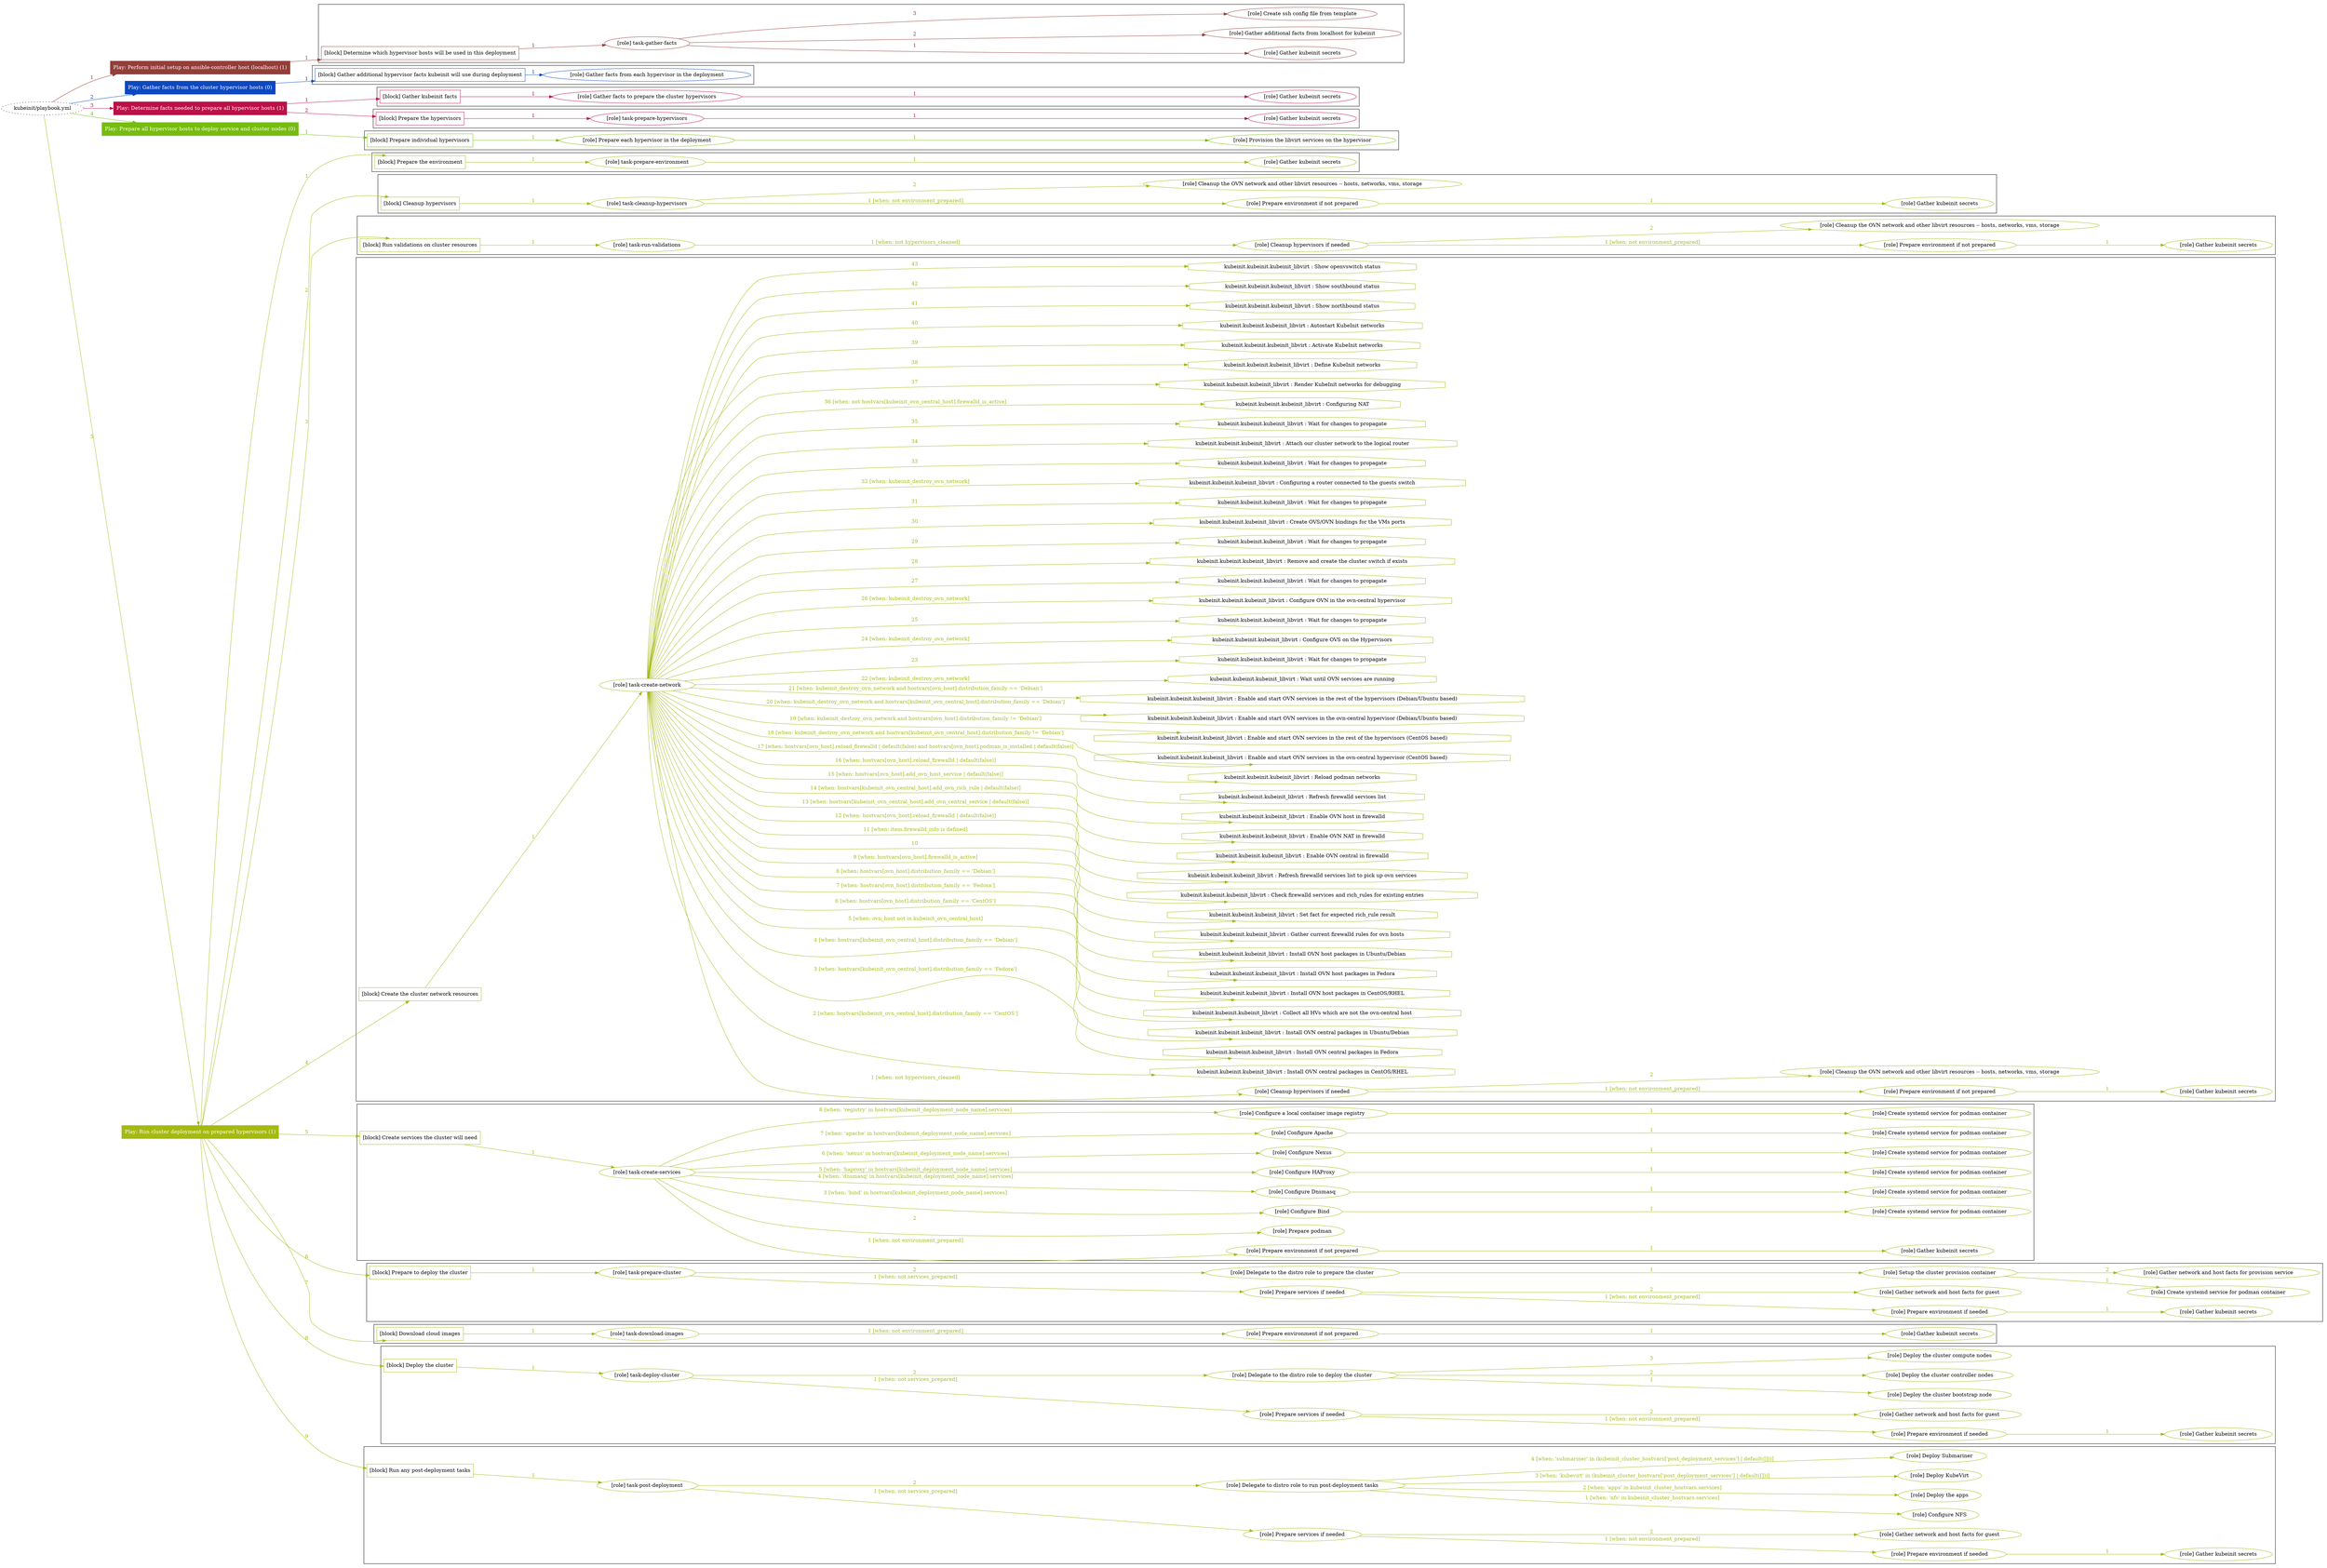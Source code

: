 digraph {
	graph [concentrate=true ordering=in rankdir=LR ratio=fill]
	edge [esep=5 sep=10]
	"kubeinit/playbook.yml" [URL="/home/runner/work/kubeinit/kubeinit/kubeinit/playbook.yml" id=playbook_a955d56c style=dotted]
	"kubeinit/playbook.yml" -> play_99514313 [label="1 " color="#933e39" fontcolor="#933e39" id=edge_9c261941 labeltooltip="1 " tooltip="1 "]
	subgraph "Play: Perform initial setup on ansible-controller host (localhost) (1)" {
		play_99514313 [label="Play: Perform initial setup on ansible-controller host (localhost) (1)" URL="/home/runner/work/kubeinit/kubeinit/kubeinit/playbook.yml" color="#933e39" fontcolor="#ffffff" id=play_99514313 shape=box style=filled tooltip=localhost]
		play_99514313 -> block_1474331f [label=1 color="#933e39" fontcolor="#933e39" id=edge_f13ab845 labeltooltip=1 tooltip=1]
		subgraph cluster_block_1474331f {
			block_1474331f [label="[block] Determine which hypervisor hosts will be used in this deployment" URL="/home/runner/work/kubeinit/kubeinit/kubeinit/playbook.yml" color="#933e39" id=block_1474331f labeltooltip="Determine which hypervisor hosts will be used in this deployment" shape=box tooltip="Determine which hypervisor hosts will be used in this deployment"]
			block_1474331f -> role_e2bd8b43 [label="1 " color="#933e39" fontcolor="#933e39" id=edge_5c69d594 labeltooltip="1 " tooltip="1 "]
			subgraph "task-gather-facts" {
				role_e2bd8b43 [label="[role] task-gather-facts" URL="/home/runner/work/kubeinit/kubeinit/kubeinit/playbook.yml" color="#933e39" id=role_e2bd8b43 tooltip="task-gather-facts"]
				role_e2bd8b43 -> role_27b8d524 [label="1 " color="#933e39" fontcolor="#933e39" id=edge_51abdc33 labeltooltip="1 " tooltip="1 "]
				subgraph "Gather kubeinit secrets" {
					role_27b8d524 [label="[role] Gather kubeinit secrets" URL="/home/runner/.ansible/collections/ansible_collections/kubeinit/kubeinit/roles/kubeinit_prepare/tasks/build_hypervisors_group.yml" color="#933e39" id=role_27b8d524 tooltip="Gather kubeinit secrets"]
				}
				role_e2bd8b43 -> role_3123e5d8 [label="2 " color="#933e39" fontcolor="#933e39" id=edge_d965f584 labeltooltip="2 " tooltip="2 "]
				subgraph "Gather additional facts from localhost for kubeinit" {
					role_3123e5d8 [label="[role] Gather additional facts from localhost for kubeinit" URL="/home/runner/.ansible/collections/ansible_collections/kubeinit/kubeinit/roles/kubeinit_prepare/tasks/build_hypervisors_group.yml" color="#933e39" id=role_3123e5d8 tooltip="Gather additional facts from localhost for kubeinit"]
				}
				role_e2bd8b43 -> role_bf068da4 [label="3 " color="#933e39" fontcolor="#933e39" id=edge_1c649a55 labeltooltip="3 " tooltip="3 "]
				subgraph "Create ssh config file from template" {
					role_bf068da4 [label="[role] Create ssh config file from template" URL="/home/runner/.ansible/collections/ansible_collections/kubeinit/kubeinit/roles/kubeinit_prepare/tasks/build_hypervisors_group.yml" color="#933e39" id=role_bf068da4 tooltip="Create ssh config file from template"]
				}
			}
		}
	}
	"kubeinit/playbook.yml" -> play_51d86b8a [label="2 " color="#0d48bf" fontcolor="#0d48bf" id=edge_abe0ea7e labeltooltip="2 " tooltip="2 "]
	subgraph "Play: Gather facts from the cluster hypervisor hosts (0)" {
		play_51d86b8a [label="Play: Gather facts from the cluster hypervisor hosts (0)" URL="/home/runner/work/kubeinit/kubeinit/kubeinit/playbook.yml" color="#0d48bf" fontcolor="#ffffff" id=play_51d86b8a shape=box style=filled tooltip="Play: Gather facts from the cluster hypervisor hosts (0)"]
		play_51d86b8a -> block_d5e106cd [label=1 color="#0d48bf" fontcolor="#0d48bf" id=edge_bf8a2f75 labeltooltip=1 tooltip=1]
		subgraph cluster_block_d5e106cd {
			block_d5e106cd [label="[block] Gather additional hypervisor facts kubeinit will use during deployment" URL="/home/runner/work/kubeinit/kubeinit/kubeinit/playbook.yml" color="#0d48bf" id=block_d5e106cd labeltooltip="Gather additional hypervisor facts kubeinit will use during deployment" shape=box tooltip="Gather additional hypervisor facts kubeinit will use during deployment"]
			block_d5e106cd -> role_d7c5875c [label="1 " color="#0d48bf" fontcolor="#0d48bf" id=edge_e9a66c8c labeltooltip="1 " tooltip="1 "]
			subgraph "Gather facts from each hypervisor in the deployment" {
				role_d7c5875c [label="[role] Gather facts from each hypervisor in the deployment" URL="/home/runner/work/kubeinit/kubeinit/kubeinit/playbook.yml" color="#0d48bf" id=role_d7c5875c tooltip="Gather facts from each hypervisor in the deployment"]
			}
		}
	}
	"kubeinit/playbook.yml" -> play_8b98a19f [label="3 " color="#bb1148" fontcolor="#bb1148" id=edge_6fc76f7b labeltooltip="3 " tooltip="3 "]
	subgraph "Play: Determine facts needed to prepare all hypervisor hosts (1)" {
		play_8b98a19f [label="Play: Determine facts needed to prepare all hypervisor hosts (1)" URL="/home/runner/work/kubeinit/kubeinit/kubeinit/playbook.yml" color="#bb1148" fontcolor="#ffffff" id=play_8b98a19f shape=box style=filled tooltip=localhost]
		play_8b98a19f -> block_50a282b2 [label=1 color="#bb1148" fontcolor="#bb1148" id=edge_1eec90af labeltooltip=1 tooltip=1]
		subgraph cluster_block_50a282b2 {
			block_50a282b2 [label="[block] Gather kubeinit facts" URL="/home/runner/work/kubeinit/kubeinit/kubeinit/playbook.yml" color="#bb1148" id=block_50a282b2 labeltooltip="Gather kubeinit facts" shape=box tooltip="Gather kubeinit facts"]
			block_50a282b2 -> role_cc4d9ff5 [label="1 " color="#bb1148" fontcolor="#bb1148" id=edge_e5025267 labeltooltip="1 " tooltip="1 "]
			subgraph "Gather facts to prepare the cluster hypervisors" {
				role_cc4d9ff5 [label="[role] Gather facts to prepare the cluster hypervisors" URL="/home/runner/work/kubeinit/kubeinit/kubeinit/playbook.yml" color="#bb1148" id=role_cc4d9ff5 tooltip="Gather facts to prepare the cluster hypervisors"]
				role_cc4d9ff5 -> role_cdfcd917 [label="1 " color="#bb1148" fontcolor="#bb1148" id=edge_d4f0ec68 labeltooltip="1 " tooltip="1 "]
				subgraph "Gather kubeinit secrets" {
					role_cdfcd917 [label="[role] Gather kubeinit secrets" URL="/home/runner/.ansible/collections/ansible_collections/kubeinit/kubeinit/roles/kubeinit_prepare/tasks/gather_kubeinit_facts.yml" color="#bb1148" id=role_cdfcd917 tooltip="Gather kubeinit secrets"]
				}
			}
		}
		play_8b98a19f -> block_4eec81f6 [label=2 color="#bb1148" fontcolor="#bb1148" id=edge_88a2f5c9 labeltooltip=2 tooltip=2]
		subgraph cluster_block_4eec81f6 {
			block_4eec81f6 [label="[block] Prepare the hypervisors" URL="/home/runner/work/kubeinit/kubeinit/kubeinit/playbook.yml" color="#bb1148" id=block_4eec81f6 labeltooltip="Prepare the hypervisors" shape=box tooltip="Prepare the hypervisors"]
			block_4eec81f6 -> role_bbcaa769 [label="1 " color="#bb1148" fontcolor="#bb1148" id=edge_8c8118e7 labeltooltip="1 " tooltip="1 "]
			subgraph "task-prepare-hypervisors" {
				role_bbcaa769 [label="[role] task-prepare-hypervisors" URL="/home/runner/work/kubeinit/kubeinit/kubeinit/playbook.yml" color="#bb1148" id=role_bbcaa769 tooltip="task-prepare-hypervisors"]
				role_bbcaa769 -> role_81f32bd4 [label="1 " color="#bb1148" fontcolor="#bb1148" id=edge_3047295d labeltooltip="1 " tooltip="1 "]
				subgraph "Gather kubeinit secrets" {
					role_81f32bd4 [label="[role] Gather kubeinit secrets" URL="/home/runner/.ansible/collections/ansible_collections/kubeinit/kubeinit/roles/kubeinit_prepare/tasks/gather_kubeinit_facts.yml" color="#bb1148" id=role_81f32bd4 tooltip="Gather kubeinit secrets"]
				}
			}
		}
	}
	"kubeinit/playbook.yml" -> play_fd0bfa49 [label="4 " color="#76bc10" fontcolor="#76bc10" id=edge_1a3649b5 labeltooltip="4 " tooltip="4 "]
	subgraph "Play: Prepare all hypervisor hosts to deploy service and cluster nodes (0)" {
		play_fd0bfa49 [label="Play: Prepare all hypervisor hosts to deploy service and cluster nodes (0)" URL="/home/runner/work/kubeinit/kubeinit/kubeinit/playbook.yml" color="#76bc10" fontcolor="#ffffff" id=play_fd0bfa49 shape=box style=filled tooltip="Play: Prepare all hypervisor hosts to deploy service and cluster nodes (0)"]
		play_fd0bfa49 -> block_300b6781 [label=1 color="#76bc10" fontcolor="#76bc10" id=edge_56fd9c18 labeltooltip=1 tooltip=1]
		subgraph cluster_block_300b6781 {
			block_300b6781 [label="[block] Prepare individual hypervisors" URL="/home/runner/work/kubeinit/kubeinit/kubeinit/playbook.yml" color="#76bc10" id=block_300b6781 labeltooltip="Prepare individual hypervisors" shape=box tooltip="Prepare individual hypervisors"]
			block_300b6781 -> role_a1a90a12 [label="1 " color="#76bc10" fontcolor="#76bc10" id=edge_cae2b0bd labeltooltip="1 " tooltip="1 "]
			subgraph "Prepare each hypervisor in the deployment" {
				role_a1a90a12 [label="[role] Prepare each hypervisor in the deployment" URL="/home/runner/work/kubeinit/kubeinit/kubeinit/playbook.yml" color="#76bc10" id=role_a1a90a12 tooltip="Prepare each hypervisor in the deployment"]
				role_a1a90a12 -> role_ebff0811 [label="1 " color="#76bc10" fontcolor="#76bc10" id=edge_68994d47 labeltooltip="1 " tooltip="1 "]
				subgraph "Provision the libvirt services on the hypervisor" {
					role_ebff0811 [label="[role] Provision the libvirt services on the hypervisor" URL="/home/runner/.ansible/collections/ansible_collections/kubeinit/kubeinit/roles/kubeinit_prepare/tasks/prepare_hypervisor.yml" color="#76bc10" id=role_ebff0811 tooltip="Provision the libvirt services on the hypervisor"]
				}
			}
		}
	}
	"kubeinit/playbook.yml" -> play_ca72da3c [label="5 " color="#a5b913" fontcolor="#a5b913" id=edge_d54ac65d labeltooltip="5 " tooltip="5 "]
	subgraph "Play: Run cluster deployment on prepared hypervisors (1)" {
		play_ca72da3c [label="Play: Run cluster deployment on prepared hypervisors (1)" URL="/home/runner/work/kubeinit/kubeinit/kubeinit/playbook.yml" color="#a5b913" fontcolor="#ffffff" id=play_ca72da3c shape=box style=filled tooltip=localhost]
		play_ca72da3c -> block_75cbb517 [label=1 color="#a5b913" fontcolor="#a5b913" id=edge_dffbdb5b labeltooltip=1 tooltip=1]
		subgraph cluster_block_75cbb517 {
			block_75cbb517 [label="[block] Prepare the environment" URL="/home/runner/work/kubeinit/kubeinit/kubeinit/playbook.yml" color="#a5b913" id=block_75cbb517 labeltooltip="Prepare the environment" shape=box tooltip="Prepare the environment"]
			block_75cbb517 -> role_5d4a2817 [label="1 " color="#a5b913" fontcolor="#a5b913" id=edge_ea1811d9 labeltooltip="1 " tooltip="1 "]
			subgraph "task-prepare-environment" {
				role_5d4a2817 [label="[role] task-prepare-environment" URL="/home/runner/work/kubeinit/kubeinit/kubeinit/playbook.yml" color="#a5b913" id=role_5d4a2817 tooltip="task-prepare-environment"]
				role_5d4a2817 -> role_f965d8fb [label="1 " color="#a5b913" fontcolor="#a5b913" id=edge_2442cd88 labeltooltip="1 " tooltip="1 "]
				subgraph "Gather kubeinit secrets" {
					role_f965d8fb [label="[role] Gather kubeinit secrets" URL="/home/runner/.ansible/collections/ansible_collections/kubeinit/kubeinit/roles/kubeinit_prepare/tasks/gather_kubeinit_facts.yml" color="#a5b913" id=role_f965d8fb tooltip="Gather kubeinit secrets"]
				}
			}
		}
		play_ca72da3c -> block_d5ea08f9 [label=2 color="#a5b913" fontcolor="#a5b913" id=edge_e3db7aac labeltooltip=2 tooltip=2]
		subgraph cluster_block_d5ea08f9 {
			block_d5ea08f9 [label="[block] Cleanup hypervisors" URL="/home/runner/work/kubeinit/kubeinit/kubeinit/playbook.yml" color="#a5b913" id=block_d5ea08f9 labeltooltip="Cleanup hypervisors" shape=box tooltip="Cleanup hypervisors"]
			block_d5ea08f9 -> role_44e04e2d [label="1 " color="#a5b913" fontcolor="#a5b913" id=edge_9d3849f6 labeltooltip="1 " tooltip="1 "]
			subgraph "task-cleanup-hypervisors" {
				role_44e04e2d [label="[role] task-cleanup-hypervisors" URL="/home/runner/work/kubeinit/kubeinit/kubeinit/playbook.yml" color="#a5b913" id=role_44e04e2d tooltip="task-cleanup-hypervisors"]
				role_44e04e2d -> role_2aaef9f4 [label="1 [when: not environment_prepared]" color="#a5b913" fontcolor="#a5b913" id=edge_82c51518 labeltooltip="1 [when: not environment_prepared]" tooltip="1 [when: not environment_prepared]"]
				subgraph "Prepare environment if not prepared" {
					role_2aaef9f4 [label="[role] Prepare environment if not prepared" URL="/home/runner/.ansible/collections/ansible_collections/kubeinit/kubeinit/roles/kubeinit_prepare/tasks/cleanup_hypervisors.yml" color="#a5b913" id=role_2aaef9f4 tooltip="Prepare environment if not prepared"]
					role_2aaef9f4 -> role_1a4efea2 [label="1 " color="#a5b913" fontcolor="#a5b913" id=edge_bdf179fc labeltooltip="1 " tooltip="1 "]
					subgraph "Gather kubeinit secrets" {
						role_1a4efea2 [label="[role] Gather kubeinit secrets" URL="/home/runner/.ansible/collections/ansible_collections/kubeinit/kubeinit/roles/kubeinit_prepare/tasks/gather_kubeinit_facts.yml" color="#a5b913" id=role_1a4efea2 tooltip="Gather kubeinit secrets"]
					}
				}
				role_44e04e2d -> role_642006e3 [label="2 " color="#a5b913" fontcolor="#a5b913" id=edge_e67b0bba labeltooltip="2 " tooltip="2 "]
				subgraph "Cleanup the OVN network and other libvirt resources -- hosts, networks, vms, storage" {
					role_642006e3 [label="[role] Cleanup the OVN network and other libvirt resources -- hosts, networks, vms, storage" URL="/home/runner/.ansible/collections/ansible_collections/kubeinit/kubeinit/roles/kubeinit_prepare/tasks/cleanup_hypervisors.yml" color="#a5b913" id=role_642006e3 tooltip="Cleanup the OVN network and other libvirt resources -- hosts, networks, vms, storage"]
				}
			}
		}
		play_ca72da3c -> block_1f24acc1 [label=3 color="#a5b913" fontcolor="#a5b913" id=edge_0bb834d4 labeltooltip=3 tooltip=3]
		subgraph cluster_block_1f24acc1 {
			block_1f24acc1 [label="[block] Run validations on cluster resources" URL="/home/runner/work/kubeinit/kubeinit/kubeinit/playbook.yml" color="#a5b913" id=block_1f24acc1 labeltooltip="Run validations on cluster resources" shape=box tooltip="Run validations on cluster resources"]
			block_1f24acc1 -> role_5981906b [label="1 " color="#a5b913" fontcolor="#a5b913" id=edge_16247ce5 labeltooltip="1 " tooltip="1 "]
			subgraph "task-run-validations" {
				role_5981906b [label="[role] task-run-validations" URL="/home/runner/work/kubeinit/kubeinit/kubeinit/playbook.yml" color="#a5b913" id=role_5981906b tooltip="task-run-validations"]
				role_5981906b -> role_5cf1b61a [label="1 [when: not hypervisors_cleaned]" color="#a5b913" fontcolor="#a5b913" id=edge_aeed1ea1 labeltooltip="1 [when: not hypervisors_cleaned]" tooltip="1 [when: not hypervisors_cleaned]"]
				subgraph "Cleanup hypervisors if needed" {
					role_5cf1b61a [label="[role] Cleanup hypervisors if needed" URL="/home/runner/.ansible/collections/ansible_collections/kubeinit/kubeinit/roles/kubeinit_validations/tasks/main.yml" color="#a5b913" id=role_5cf1b61a tooltip="Cleanup hypervisors if needed"]
					role_5cf1b61a -> role_162bbe8b [label="1 [when: not environment_prepared]" color="#a5b913" fontcolor="#a5b913" id=edge_e26a89b5 labeltooltip="1 [when: not environment_prepared]" tooltip="1 [when: not environment_prepared]"]
					subgraph "Prepare environment if not prepared" {
						role_162bbe8b [label="[role] Prepare environment if not prepared" URL="/home/runner/.ansible/collections/ansible_collections/kubeinit/kubeinit/roles/kubeinit_prepare/tasks/cleanup_hypervisors.yml" color="#a5b913" id=role_162bbe8b tooltip="Prepare environment if not prepared"]
						role_162bbe8b -> role_aaeb3605 [label="1 " color="#a5b913" fontcolor="#a5b913" id=edge_75a1fce6 labeltooltip="1 " tooltip="1 "]
						subgraph "Gather kubeinit secrets" {
							role_aaeb3605 [label="[role] Gather kubeinit secrets" URL="/home/runner/.ansible/collections/ansible_collections/kubeinit/kubeinit/roles/kubeinit_prepare/tasks/gather_kubeinit_facts.yml" color="#a5b913" id=role_aaeb3605 tooltip="Gather kubeinit secrets"]
						}
					}
					role_5cf1b61a -> role_f9925ada [label="2 " color="#a5b913" fontcolor="#a5b913" id=edge_c53c8e63 labeltooltip="2 " tooltip="2 "]
					subgraph "Cleanup the OVN network and other libvirt resources -- hosts, networks, vms, storage" {
						role_f9925ada [label="[role] Cleanup the OVN network and other libvirt resources -- hosts, networks, vms, storage" URL="/home/runner/.ansible/collections/ansible_collections/kubeinit/kubeinit/roles/kubeinit_prepare/tasks/cleanup_hypervisors.yml" color="#a5b913" id=role_f9925ada tooltip="Cleanup the OVN network and other libvirt resources -- hosts, networks, vms, storage"]
					}
				}
			}
		}
		play_ca72da3c -> block_ee2eab6a [label=4 color="#a5b913" fontcolor="#a5b913" id=edge_c2f3b0d7 labeltooltip=4 tooltip=4]
		subgraph cluster_block_ee2eab6a {
			block_ee2eab6a [label="[block] Create the cluster network resources" URL="/home/runner/work/kubeinit/kubeinit/kubeinit/playbook.yml" color="#a5b913" id=block_ee2eab6a labeltooltip="Create the cluster network resources" shape=box tooltip="Create the cluster network resources"]
			block_ee2eab6a -> role_6666f443 [label="1 " color="#a5b913" fontcolor="#a5b913" id=edge_3f4ca1dc labeltooltip="1 " tooltip="1 "]
			subgraph "task-create-network" {
				role_6666f443 [label="[role] task-create-network" URL="/home/runner/work/kubeinit/kubeinit/kubeinit/playbook.yml" color="#a5b913" id=role_6666f443 tooltip="task-create-network"]
				role_6666f443 -> role_86b8cdf1 [label="1 [when: not hypervisors_cleaned]" color="#a5b913" fontcolor="#a5b913" id=edge_de57ce31 labeltooltip="1 [when: not hypervisors_cleaned]" tooltip="1 [when: not hypervisors_cleaned]"]
				subgraph "Cleanup hypervisors if needed" {
					role_86b8cdf1 [label="[role] Cleanup hypervisors if needed" URL="/home/runner/.ansible/collections/ansible_collections/kubeinit/kubeinit/roles/kubeinit_libvirt/tasks/create_network.yml" color="#a5b913" id=role_86b8cdf1 tooltip="Cleanup hypervisors if needed"]
					role_86b8cdf1 -> role_06b3f6ab [label="1 [when: not environment_prepared]" color="#a5b913" fontcolor="#a5b913" id=edge_38d4c163 labeltooltip="1 [when: not environment_prepared]" tooltip="1 [when: not environment_prepared]"]
					subgraph "Prepare environment if not prepared" {
						role_06b3f6ab [label="[role] Prepare environment if not prepared" URL="/home/runner/.ansible/collections/ansible_collections/kubeinit/kubeinit/roles/kubeinit_prepare/tasks/cleanup_hypervisors.yml" color="#a5b913" id=role_06b3f6ab tooltip="Prepare environment if not prepared"]
						role_06b3f6ab -> role_0010e82c [label="1 " color="#a5b913" fontcolor="#a5b913" id=edge_e6e9892d labeltooltip="1 " tooltip="1 "]
						subgraph "Gather kubeinit secrets" {
							role_0010e82c [label="[role] Gather kubeinit secrets" URL="/home/runner/.ansible/collections/ansible_collections/kubeinit/kubeinit/roles/kubeinit_prepare/tasks/gather_kubeinit_facts.yml" color="#a5b913" id=role_0010e82c tooltip="Gather kubeinit secrets"]
						}
					}
					role_86b8cdf1 -> role_1dfb2693 [label="2 " color="#a5b913" fontcolor="#a5b913" id=edge_605d1b51 labeltooltip="2 " tooltip="2 "]
					subgraph "Cleanup the OVN network and other libvirt resources -- hosts, networks, vms, storage" {
						role_1dfb2693 [label="[role] Cleanup the OVN network and other libvirt resources -- hosts, networks, vms, storage" URL="/home/runner/.ansible/collections/ansible_collections/kubeinit/kubeinit/roles/kubeinit_prepare/tasks/cleanup_hypervisors.yml" color="#a5b913" id=role_1dfb2693 tooltip="Cleanup the OVN network and other libvirt resources -- hosts, networks, vms, storage"]
					}
				}
				task_2b5854cd [label="kubeinit.kubeinit.kubeinit_libvirt : Install OVN central packages in CentOS/RHEL" URL="/home/runner/.ansible/collections/ansible_collections/kubeinit/kubeinit/roles/kubeinit_libvirt/tasks/create_network.yml" color="#a5b913" id=task_2b5854cd shape=octagon tooltip="kubeinit.kubeinit.kubeinit_libvirt : Install OVN central packages in CentOS/RHEL"]
				role_6666f443 -> task_2b5854cd [label="2 [when: hostvars[kubeinit_ovn_central_host].distribution_family == 'CentOS']" color="#a5b913" fontcolor="#a5b913" id=edge_b77558f1 labeltooltip="2 [when: hostvars[kubeinit_ovn_central_host].distribution_family == 'CentOS']" tooltip="2 [when: hostvars[kubeinit_ovn_central_host].distribution_family == 'CentOS']"]
				task_73a2f3c9 [label="kubeinit.kubeinit.kubeinit_libvirt : Install OVN central packages in Fedora" URL="/home/runner/.ansible/collections/ansible_collections/kubeinit/kubeinit/roles/kubeinit_libvirt/tasks/create_network.yml" color="#a5b913" id=task_73a2f3c9 shape=octagon tooltip="kubeinit.kubeinit.kubeinit_libvirt : Install OVN central packages in Fedora"]
				role_6666f443 -> task_73a2f3c9 [label="3 [when: hostvars[kubeinit_ovn_central_host].distribution_family == 'Fedora']" color="#a5b913" fontcolor="#a5b913" id=edge_073394e3 labeltooltip="3 [when: hostvars[kubeinit_ovn_central_host].distribution_family == 'Fedora']" tooltip="3 [when: hostvars[kubeinit_ovn_central_host].distribution_family == 'Fedora']"]
				task_71f78492 [label="kubeinit.kubeinit.kubeinit_libvirt : Install OVN central packages in Ubuntu/Debian" URL="/home/runner/.ansible/collections/ansible_collections/kubeinit/kubeinit/roles/kubeinit_libvirt/tasks/create_network.yml" color="#a5b913" id=task_71f78492 shape=octagon tooltip="kubeinit.kubeinit.kubeinit_libvirt : Install OVN central packages in Ubuntu/Debian"]
				role_6666f443 -> task_71f78492 [label="4 [when: hostvars[kubeinit_ovn_central_host].distribution_family == 'Debian']" color="#a5b913" fontcolor="#a5b913" id=edge_da49a8d6 labeltooltip="4 [when: hostvars[kubeinit_ovn_central_host].distribution_family == 'Debian']" tooltip="4 [when: hostvars[kubeinit_ovn_central_host].distribution_family == 'Debian']"]
				task_b94f8ca4 [label="kubeinit.kubeinit.kubeinit_libvirt : Collect all HVs which are not the ovn-central host" URL="/home/runner/.ansible/collections/ansible_collections/kubeinit/kubeinit/roles/kubeinit_libvirt/tasks/create_network.yml" color="#a5b913" id=task_b94f8ca4 shape=octagon tooltip="kubeinit.kubeinit.kubeinit_libvirt : Collect all HVs which are not the ovn-central host"]
				role_6666f443 -> task_b94f8ca4 [label="5 [when: ovn_host not in kubeinit_ovn_central_host]" color="#a5b913" fontcolor="#a5b913" id=edge_3695a4f0 labeltooltip="5 [when: ovn_host not in kubeinit_ovn_central_host]" tooltip="5 [when: ovn_host not in kubeinit_ovn_central_host]"]
				task_7f35eec7 [label="kubeinit.kubeinit.kubeinit_libvirt : Install OVN host packages in CentOS/RHEL" URL="/home/runner/.ansible/collections/ansible_collections/kubeinit/kubeinit/roles/kubeinit_libvirt/tasks/create_network.yml" color="#a5b913" id=task_7f35eec7 shape=octagon tooltip="kubeinit.kubeinit.kubeinit_libvirt : Install OVN host packages in CentOS/RHEL"]
				role_6666f443 -> task_7f35eec7 [label="6 [when: hostvars[ovn_host].distribution_family == 'CentOS']" color="#a5b913" fontcolor="#a5b913" id=edge_07a2d981 labeltooltip="6 [when: hostvars[ovn_host].distribution_family == 'CentOS']" tooltip="6 [when: hostvars[ovn_host].distribution_family == 'CentOS']"]
				task_67416593 [label="kubeinit.kubeinit.kubeinit_libvirt : Install OVN host packages in Fedora" URL="/home/runner/.ansible/collections/ansible_collections/kubeinit/kubeinit/roles/kubeinit_libvirt/tasks/create_network.yml" color="#a5b913" id=task_67416593 shape=octagon tooltip="kubeinit.kubeinit.kubeinit_libvirt : Install OVN host packages in Fedora"]
				role_6666f443 -> task_67416593 [label="7 [when: hostvars[ovn_host].distribution_family == 'Fedora']" color="#a5b913" fontcolor="#a5b913" id=edge_d0754920 labeltooltip="7 [when: hostvars[ovn_host].distribution_family == 'Fedora']" tooltip="7 [when: hostvars[ovn_host].distribution_family == 'Fedora']"]
				task_794837c3 [label="kubeinit.kubeinit.kubeinit_libvirt : Install OVN host packages in Ubuntu/Debian" URL="/home/runner/.ansible/collections/ansible_collections/kubeinit/kubeinit/roles/kubeinit_libvirt/tasks/create_network.yml" color="#a5b913" id=task_794837c3 shape=octagon tooltip="kubeinit.kubeinit.kubeinit_libvirt : Install OVN host packages in Ubuntu/Debian"]
				role_6666f443 -> task_794837c3 [label="8 [when: hostvars[ovn_host].distribution_family == 'Debian']" color="#a5b913" fontcolor="#a5b913" id=edge_0e0a86b5 labeltooltip="8 [when: hostvars[ovn_host].distribution_family == 'Debian']" tooltip="8 [when: hostvars[ovn_host].distribution_family == 'Debian']"]
				task_ceb39c7f [label="kubeinit.kubeinit.kubeinit_libvirt : Gather current firewalld rules for ovn hosts" URL="/home/runner/.ansible/collections/ansible_collections/kubeinit/kubeinit/roles/kubeinit_libvirt/tasks/create_network.yml" color="#a5b913" id=task_ceb39c7f shape=octagon tooltip="kubeinit.kubeinit.kubeinit_libvirt : Gather current firewalld rules for ovn hosts"]
				role_6666f443 -> task_ceb39c7f [label="9 [when: hostvars[ovn_host].firewalld_is_active]" color="#a5b913" fontcolor="#a5b913" id=edge_9cc993bc labeltooltip="9 [when: hostvars[ovn_host].firewalld_is_active]" tooltip="9 [when: hostvars[ovn_host].firewalld_is_active]"]
				task_af72f7cc [label="kubeinit.kubeinit.kubeinit_libvirt : Set fact for expected rich_rule result" URL="/home/runner/.ansible/collections/ansible_collections/kubeinit/kubeinit/roles/kubeinit_libvirt/tasks/create_network.yml" color="#a5b913" id=task_af72f7cc shape=octagon tooltip="kubeinit.kubeinit.kubeinit_libvirt : Set fact for expected rich_rule result"]
				role_6666f443 -> task_af72f7cc [label="10 " color="#a5b913" fontcolor="#a5b913" id=edge_a9b35967 labeltooltip="10 " tooltip="10 "]
				task_3f412ff1 [label="kubeinit.kubeinit.kubeinit_libvirt : Check firewalld services and rich_rules for existing entries" URL="/home/runner/.ansible/collections/ansible_collections/kubeinit/kubeinit/roles/kubeinit_libvirt/tasks/create_network.yml" color="#a5b913" id=task_3f412ff1 shape=octagon tooltip="kubeinit.kubeinit.kubeinit_libvirt : Check firewalld services and rich_rules for existing entries"]
				role_6666f443 -> task_3f412ff1 [label="11 [when: item.firewalld_info is defined]" color="#a5b913" fontcolor="#a5b913" id=edge_7a82af8f labeltooltip="11 [when: item.firewalld_info is defined]" tooltip="11 [when: item.firewalld_info is defined]"]
				task_39eb3695 [label="kubeinit.kubeinit.kubeinit_libvirt : Refresh firewalld services list to pick up ovn services" URL="/home/runner/.ansible/collections/ansible_collections/kubeinit/kubeinit/roles/kubeinit_libvirt/tasks/create_network.yml" color="#a5b913" id=task_39eb3695 shape=octagon tooltip="kubeinit.kubeinit.kubeinit_libvirt : Refresh firewalld services list to pick up ovn services"]
				role_6666f443 -> task_39eb3695 [label="12 [when: hostvars[ovn_host].reload_firewalld | default(false)]" color="#a5b913" fontcolor="#a5b913" id=edge_1903146a labeltooltip="12 [when: hostvars[ovn_host].reload_firewalld | default(false)]" tooltip="12 [when: hostvars[ovn_host].reload_firewalld | default(false)]"]
				task_3754af4d [label="kubeinit.kubeinit.kubeinit_libvirt : Enable OVN central in firewalld" URL="/home/runner/.ansible/collections/ansible_collections/kubeinit/kubeinit/roles/kubeinit_libvirt/tasks/create_network.yml" color="#a5b913" id=task_3754af4d shape=octagon tooltip="kubeinit.kubeinit.kubeinit_libvirt : Enable OVN central in firewalld"]
				role_6666f443 -> task_3754af4d [label="13 [when: hostvars[kubeinit_ovn_central_host].add_ovn_central_service | default(false)]" color="#a5b913" fontcolor="#a5b913" id=edge_32b41d1a labeltooltip="13 [when: hostvars[kubeinit_ovn_central_host].add_ovn_central_service | default(false)]" tooltip="13 [when: hostvars[kubeinit_ovn_central_host].add_ovn_central_service | default(false)]"]
				task_d4b3260b [label="kubeinit.kubeinit.kubeinit_libvirt : Enable OVN NAT in firewalld" URL="/home/runner/.ansible/collections/ansible_collections/kubeinit/kubeinit/roles/kubeinit_libvirt/tasks/create_network.yml" color="#a5b913" id=task_d4b3260b shape=octagon tooltip="kubeinit.kubeinit.kubeinit_libvirt : Enable OVN NAT in firewalld"]
				role_6666f443 -> task_d4b3260b [label="14 [when: hostvars[kubeinit_ovn_central_host].add_ovn_rich_rule | default(false)]" color="#a5b913" fontcolor="#a5b913" id=edge_e101b54f labeltooltip="14 [when: hostvars[kubeinit_ovn_central_host].add_ovn_rich_rule | default(false)]" tooltip="14 [when: hostvars[kubeinit_ovn_central_host].add_ovn_rich_rule | default(false)]"]
				task_e49d4edb [label="kubeinit.kubeinit.kubeinit_libvirt : Enable OVN host in firewalld" URL="/home/runner/.ansible/collections/ansible_collections/kubeinit/kubeinit/roles/kubeinit_libvirt/tasks/create_network.yml" color="#a5b913" id=task_e49d4edb shape=octagon tooltip="kubeinit.kubeinit.kubeinit_libvirt : Enable OVN host in firewalld"]
				role_6666f443 -> task_e49d4edb [label="15 [when: hostvars[ovn_host].add_ovn_host_service | default(false)]" color="#a5b913" fontcolor="#a5b913" id=edge_2507290b labeltooltip="15 [when: hostvars[ovn_host].add_ovn_host_service | default(false)]" tooltip="15 [when: hostvars[ovn_host].add_ovn_host_service | default(false)]"]
				task_fdb9d217 [label="kubeinit.kubeinit.kubeinit_libvirt : Refresh firewalld services list" URL="/home/runner/.ansible/collections/ansible_collections/kubeinit/kubeinit/roles/kubeinit_libvirt/tasks/create_network.yml" color="#a5b913" id=task_fdb9d217 shape=octagon tooltip="kubeinit.kubeinit.kubeinit_libvirt : Refresh firewalld services list"]
				role_6666f443 -> task_fdb9d217 [label="16 [when: hostvars[ovn_host].reload_firewalld | default(false)]" color="#a5b913" fontcolor="#a5b913" id=edge_43c32e87 labeltooltip="16 [when: hostvars[ovn_host].reload_firewalld | default(false)]" tooltip="16 [when: hostvars[ovn_host].reload_firewalld | default(false)]"]
				task_869918a6 [label="kubeinit.kubeinit.kubeinit_libvirt : Reload podman networks" URL="/home/runner/.ansible/collections/ansible_collections/kubeinit/kubeinit/roles/kubeinit_libvirt/tasks/create_network.yml" color="#a5b913" id=task_869918a6 shape=octagon tooltip="kubeinit.kubeinit.kubeinit_libvirt : Reload podman networks"]
				role_6666f443 -> task_869918a6 [label="17 [when: hostvars[ovn_host].reload_firewalld | default(false) and hostvars[ovn_host].podman_is_installed | default(false)]" color="#a5b913" fontcolor="#a5b913" id=edge_a68304e2 labeltooltip="17 [when: hostvars[ovn_host].reload_firewalld | default(false) and hostvars[ovn_host].podman_is_installed | default(false)]" tooltip="17 [when: hostvars[ovn_host].reload_firewalld | default(false) and hostvars[ovn_host].podman_is_installed | default(false)]"]
				task_d5598680 [label="kubeinit.kubeinit.kubeinit_libvirt : Enable and start OVN services in the ovn-central hypervisor (CentOS based)" URL="/home/runner/.ansible/collections/ansible_collections/kubeinit/kubeinit/roles/kubeinit_libvirt/tasks/create_network.yml" color="#a5b913" id=task_d5598680 shape=octagon tooltip="kubeinit.kubeinit.kubeinit_libvirt : Enable and start OVN services in the ovn-central hypervisor (CentOS based)"]
				role_6666f443 -> task_d5598680 [label="18 [when: kubeinit_destroy_ovn_network and hostvars[kubeinit_ovn_central_host].distribution_family != 'Debian']" color="#a5b913" fontcolor="#a5b913" id=edge_995b38bc labeltooltip="18 [when: kubeinit_destroy_ovn_network and hostvars[kubeinit_ovn_central_host].distribution_family != 'Debian']" tooltip="18 [when: kubeinit_destroy_ovn_network and hostvars[kubeinit_ovn_central_host].distribution_family != 'Debian']"]
				task_4f311c35 [label="kubeinit.kubeinit.kubeinit_libvirt : Enable and start OVN services in the rest of the hypervisors (CentOS based)" URL="/home/runner/.ansible/collections/ansible_collections/kubeinit/kubeinit/roles/kubeinit_libvirt/tasks/create_network.yml" color="#a5b913" id=task_4f311c35 shape=octagon tooltip="kubeinit.kubeinit.kubeinit_libvirt : Enable and start OVN services in the rest of the hypervisors (CentOS based)"]
				role_6666f443 -> task_4f311c35 [label="19 [when: kubeinit_destroy_ovn_network and hostvars[ovn_host].distribution_family != 'Debian']" color="#a5b913" fontcolor="#a5b913" id=edge_531ed7a6 labeltooltip="19 [when: kubeinit_destroy_ovn_network and hostvars[ovn_host].distribution_family != 'Debian']" tooltip="19 [when: kubeinit_destroy_ovn_network and hostvars[ovn_host].distribution_family != 'Debian']"]
				task_e3bd44be [label="kubeinit.kubeinit.kubeinit_libvirt : Enable and start OVN services in the ovn-central hypervisor (Debian/Ubuntu based)" URL="/home/runner/.ansible/collections/ansible_collections/kubeinit/kubeinit/roles/kubeinit_libvirt/tasks/create_network.yml" color="#a5b913" id=task_e3bd44be shape=octagon tooltip="kubeinit.kubeinit.kubeinit_libvirt : Enable and start OVN services in the ovn-central hypervisor (Debian/Ubuntu based)"]
				role_6666f443 -> task_e3bd44be [label="20 [when: kubeinit_destroy_ovn_network and hostvars[kubeinit_ovn_central_host].distribution_family == 'Debian']" color="#a5b913" fontcolor="#a5b913" id=edge_9c56eb54 labeltooltip="20 [when: kubeinit_destroy_ovn_network and hostvars[kubeinit_ovn_central_host].distribution_family == 'Debian']" tooltip="20 [when: kubeinit_destroy_ovn_network and hostvars[kubeinit_ovn_central_host].distribution_family == 'Debian']"]
				task_5c66bec1 [label="kubeinit.kubeinit.kubeinit_libvirt : Enable and start OVN services in the rest of the hypervisors (Debian/Ubuntu based)" URL="/home/runner/.ansible/collections/ansible_collections/kubeinit/kubeinit/roles/kubeinit_libvirt/tasks/create_network.yml" color="#a5b913" id=task_5c66bec1 shape=octagon tooltip="kubeinit.kubeinit.kubeinit_libvirt : Enable and start OVN services in the rest of the hypervisors (Debian/Ubuntu based)"]
				role_6666f443 -> task_5c66bec1 [label="21 [when: kubeinit_destroy_ovn_network and hostvars[ovn_host].distribution_family == 'Debian']" color="#a5b913" fontcolor="#a5b913" id=edge_9d35bf25 labeltooltip="21 [when: kubeinit_destroy_ovn_network and hostvars[ovn_host].distribution_family == 'Debian']" tooltip="21 [when: kubeinit_destroy_ovn_network and hostvars[ovn_host].distribution_family == 'Debian']"]
				task_15f8cfdf [label="kubeinit.kubeinit.kubeinit_libvirt : Wait until OVN services are running" URL="/home/runner/.ansible/collections/ansible_collections/kubeinit/kubeinit/roles/kubeinit_libvirt/tasks/create_network.yml" color="#a5b913" id=task_15f8cfdf shape=octagon tooltip="kubeinit.kubeinit.kubeinit_libvirt : Wait until OVN services are running"]
				role_6666f443 -> task_15f8cfdf [label="22 [when: kubeinit_destroy_ovn_network]" color="#a5b913" fontcolor="#a5b913" id=edge_a2ece6ae labeltooltip="22 [when: kubeinit_destroy_ovn_network]" tooltip="22 [when: kubeinit_destroy_ovn_network]"]
				task_7a980b24 [label="kubeinit.kubeinit.kubeinit_libvirt : Wait for changes to propagate" URL="/home/runner/.ansible/collections/ansible_collections/kubeinit/kubeinit/roles/kubeinit_libvirt/tasks/create_network.yml" color="#a5b913" id=task_7a980b24 shape=octagon tooltip="kubeinit.kubeinit.kubeinit_libvirt : Wait for changes to propagate"]
				role_6666f443 -> task_7a980b24 [label="23 " color="#a5b913" fontcolor="#a5b913" id=edge_5ff3594c labeltooltip="23 " tooltip="23 "]
				task_d4cf4ca3 [label="kubeinit.kubeinit.kubeinit_libvirt : Configure OVS on the Hypervisors" URL="/home/runner/.ansible/collections/ansible_collections/kubeinit/kubeinit/roles/kubeinit_libvirt/tasks/create_network.yml" color="#a5b913" id=task_d4cf4ca3 shape=octagon tooltip="kubeinit.kubeinit.kubeinit_libvirt : Configure OVS on the Hypervisors"]
				role_6666f443 -> task_d4cf4ca3 [label="24 [when: kubeinit_destroy_ovn_network]" color="#a5b913" fontcolor="#a5b913" id=edge_9851d98e labeltooltip="24 [when: kubeinit_destroy_ovn_network]" tooltip="24 [when: kubeinit_destroy_ovn_network]"]
				task_735695ac [label="kubeinit.kubeinit.kubeinit_libvirt : Wait for changes to propagate" URL="/home/runner/.ansible/collections/ansible_collections/kubeinit/kubeinit/roles/kubeinit_libvirt/tasks/create_network.yml" color="#a5b913" id=task_735695ac shape=octagon tooltip="kubeinit.kubeinit.kubeinit_libvirt : Wait for changes to propagate"]
				role_6666f443 -> task_735695ac [label="25 " color="#a5b913" fontcolor="#a5b913" id=edge_da7b5304 labeltooltip="25 " tooltip="25 "]
				task_5e85402e [label="kubeinit.kubeinit.kubeinit_libvirt : Configure OVN in the ovn-central hypervisor" URL="/home/runner/.ansible/collections/ansible_collections/kubeinit/kubeinit/roles/kubeinit_libvirt/tasks/create_network.yml" color="#a5b913" id=task_5e85402e shape=octagon tooltip="kubeinit.kubeinit.kubeinit_libvirt : Configure OVN in the ovn-central hypervisor"]
				role_6666f443 -> task_5e85402e [label="26 [when: kubeinit_destroy_ovn_network]" color="#a5b913" fontcolor="#a5b913" id=edge_6f5e3916 labeltooltip="26 [when: kubeinit_destroy_ovn_network]" tooltip="26 [when: kubeinit_destroy_ovn_network]"]
				task_7733e0e8 [label="kubeinit.kubeinit.kubeinit_libvirt : Wait for changes to propagate" URL="/home/runner/.ansible/collections/ansible_collections/kubeinit/kubeinit/roles/kubeinit_libvirt/tasks/create_network.yml" color="#a5b913" id=task_7733e0e8 shape=octagon tooltip="kubeinit.kubeinit.kubeinit_libvirt : Wait for changes to propagate"]
				role_6666f443 -> task_7733e0e8 [label="27 " color="#a5b913" fontcolor="#a5b913" id=edge_234f7b21 labeltooltip="27 " tooltip="27 "]
				task_be75b912 [label="kubeinit.kubeinit.kubeinit_libvirt : Remove and create the cluster switch if exists" URL="/home/runner/.ansible/collections/ansible_collections/kubeinit/kubeinit/roles/kubeinit_libvirt/tasks/create_network.yml" color="#a5b913" id=task_be75b912 shape=octagon tooltip="kubeinit.kubeinit.kubeinit_libvirt : Remove and create the cluster switch if exists"]
				role_6666f443 -> task_be75b912 [label="28 " color="#a5b913" fontcolor="#a5b913" id=edge_75d63d4d labeltooltip="28 " tooltip="28 "]
				task_a87cb110 [label="kubeinit.kubeinit.kubeinit_libvirt : Wait for changes to propagate" URL="/home/runner/.ansible/collections/ansible_collections/kubeinit/kubeinit/roles/kubeinit_libvirt/tasks/create_network.yml" color="#a5b913" id=task_a87cb110 shape=octagon tooltip="kubeinit.kubeinit.kubeinit_libvirt : Wait for changes to propagate"]
				role_6666f443 -> task_a87cb110 [label="29 " color="#a5b913" fontcolor="#a5b913" id=edge_e6a2474d labeltooltip="29 " tooltip="29 "]
				task_f5755e96 [label="kubeinit.kubeinit.kubeinit_libvirt : Create OVS/OVN bindings for the VMs ports" URL="/home/runner/.ansible/collections/ansible_collections/kubeinit/kubeinit/roles/kubeinit_libvirt/tasks/create_network.yml" color="#a5b913" id=task_f5755e96 shape=octagon tooltip="kubeinit.kubeinit.kubeinit_libvirt : Create OVS/OVN bindings for the VMs ports"]
				role_6666f443 -> task_f5755e96 [label="30 " color="#a5b913" fontcolor="#a5b913" id=edge_1638ff29 labeltooltip="30 " tooltip="30 "]
				task_9f1e9f86 [label="kubeinit.kubeinit.kubeinit_libvirt : Wait for changes to propagate" URL="/home/runner/.ansible/collections/ansible_collections/kubeinit/kubeinit/roles/kubeinit_libvirt/tasks/create_network.yml" color="#a5b913" id=task_9f1e9f86 shape=octagon tooltip="kubeinit.kubeinit.kubeinit_libvirt : Wait for changes to propagate"]
				role_6666f443 -> task_9f1e9f86 [label="31 " color="#a5b913" fontcolor="#a5b913" id=edge_0374882f labeltooltip="31 " tooltip="31 "]
				task_aa134953 [label="kubeinit.kubeinit.kubeinit_libvirt : Configuring a router connected to the guests switch" URL="/home/runner/.ansible/collections/ansible_collections/kubeinit/kubeinit/roles/kubeinit_libvirt/tasks/create_network.yml" color="#a5b913" id=task_aa134953 shape=octagon tooltip="kubeinit.kubeinit.kubeinit_libvirt : Configuring a router connected to the guests switch"]
				role_6666f443 -> task_aa134953 [label="32 [when: kubeinit_destroy_ovn_network]" color="#a5b913" fontcolor="#a5b913" id=edge_3db2997c labeltooltip="32 [when: kubeinit_destroy_ovn_network]" tooltip="32 [when: kubeinit_destroy_ovn_network]"]
				task_d6b07ca4 [label="kubeinit.kubeinit.kubeinit_libvirt : Wait for changes to propagate" URL="/home/runner/.ansible/collections/ansible_collections/kubeinit/kubeinit/roles/kubeinit_libvirt/tasks/create_network.yml" color="#a5b913" id=task_d6b07ca4 shape=octagon tooltip="kubeinit.kubeinit.kubeinit_libvirt : Wait for changes to propagate"]
				role_6666f443 -> task_d6b07ca4 [label="33 " color="#a5b913" fontcolor="#a5b913" id=edge_c18621fa labeltooltip="33 " tooltip="33 "]
				task_6ecb6269 [label="kubeinit.kubeinit.kubeinit_libvirt : Attach our cluster network to the logical router" URL="/home/runner/.ansible/collections/ansible_collections/kubeinit/kubeinit/roles/kubeinit_libvirt/tasks/create_network.yml" color="#a5b913" id=task_6ecb6269 shape=octagon tooltip="kubeinit.kubeinit.kubeinit_libvirt : Attach our cluster network to the logical router"]
				role_6666f443 -> task_6ecb6269 [label="34 " color="#a5b913" fontcolor="#a5b913" id=edge_29da3a55 labeltooltip="34 " tooltip="34 "]
				task_ca297cb6 [label="kubeinit.kubeinit.kubeinit_libvirt : Wait for changes to propagate" URL="/home/runner/.ansible/collections/ansible_collections/kubeinit/kubeinit/roles/kubeinit_libvirt/tasks/create_network.yml" color="#a5b913" id=task_ca297cb6 shape=octagon tooltip="kubeinit.kubeinit.kubeinit_libvirt : Wait for changes to propagate"]
				role_6666f443 -> task_ca297cb6 [label="35 " color="#a5b913" fontcolor="#a5b913" id=edge_db3609a7 labeltooltip="35 " tooltip="35 "]
				task_fc0d257b [label="kubeinit.kubeinit.kubeinit_libvirt : Configuring NAT" URL="/home/runner/.ansible/collections/ansible_collections/kubeinit/kubeinit/roles/kubeinit_libvirt/tasks/create_network.yml" color="#a5b913" id=task_fc0d257b shape=octagon tooltip="kubeinit.kubeinit.kubeinit_libvirt : Configuring NAT"]
				role_6666f443 -> task_fc0d257b [label="36 [when: not hostvars[kubeinit_ovn_central_host].firewalld_is_active]" color="#a5b913" fontcolor="#a5b913" id=edge_8eac8b3d labeltooltip="36 [when: not hostvars[kubeinit_ovn_central_host].firewalld_is_active]" tooltip="36 [when: not hostvars[kubeinit_ovn_central_host].firewalld_is_active]"]
				task_428aec5c [label="kubeinit.kubeinit.kubeinit_libvirt : Render KubeInit networks for debugging" URL="/home/runner/.ansible/collections/ansible_collections/kubeinit/kubeinit/roles/kubeinit_libvirt/tasks/create_network.yml" color="#a5b913" id=task_428aec5c shape=octagon tooltip="kubeinit.kubeinit.kubeinit_libvirt : Render KubeInit networks for debugging"]
				role_6666f443 -> task_428aec5c [label="37 " color="#a5b913" fontcolor="#a5b913" id=edge_e0f0337c labeltooltip="37 " tooltip="37 "]
				task_a17bfc8f [label="kubeinit.kubeinit.kubeinit_libvirt : Define KubeInit networks" URL="/home/runner/.ansible/collections/ansible_collections/kubeinit/kubeinit/roles/kubeinit_libvirt/tasks/create_network.yml" color="#a5b913" id=task_a17bfc8f shape=octagon tooltip="kubeinit.kubeinit.kubeinit_libvirt : Define KubeInit networks"]
				role_6666f443 -> task_a17bfc8f [label="38 " color="#a5b913" fontcolor="#a5b913" id=edge_d96af954 labeltooltip="38 " tooltip="38 "]
				task_ead5c298 [label="kubeinit.kubeinit.kubeinit_libvirt : Activate KubeInit networks" URL="/home/runner/.ansible/collections/ansible_collections/kubeinit/kubeinit/roles/kubeinit_libvirt/tasks/create_network.yml" color="#a5b913" id=task_ead5c298 shape=octagon tooltip="kubeinit.kubeinit.kubeinit_libvirt : Activate KubeInit networks"]
				role_6666f443 -> task_ead5c298 [label="39 " color="#a5b913" fontcolor="#a5b913" id=edge_38adbf6a labeltooltip="39 " tooltip="39 "]
				task_1e1fd36b [label="kubeinit.kubeinit.kubeinit_libvirt : Autostart KubeInit networks" URL="/home/runner/.ansible/collections/ansible_collections/kubeinit/kubeinit/roles/kubeinit_libvirt/tasks/create_network.yml" color="#a5b913" id=task_1e1fd36b shape=octagon tooltip="kubeinit.kubeinit.kubeinit_libvirt : Autostart KubeInit networks"]
				role_6666f443 -> task_1e1fd36b [label="40 " color="#a5b913" fontcolor="#a5b913" id=edge_7fd6154d labeltooltip="40 " tooltip="40 "]
				task_b8c5e9bc [label="kubeinit.kubeinit.kubeinit_libvirt : Show northbound status" URL="/home/runner/.ansible/collections/ansible_collections/kubeinit/kubeinit/roles/kubeinit_libvirt/tasks/create_network.yml" color="#a5b913" id=task_b8c5e9bc shape=octagon tooltip="kubeinit.kubeinit.kubeinit_libvirt : Show northbound status"]
				role_6666f443 -> task_b8c5e9bc [label="41 " color="#a5b913" fontcolor="#a5b913" id=edge_4ec42ef6 labeltooltip="41 " tooltip="41 "]
				task_ee8d16d1 [label="kubeinit.kubeinit.kubeinit_libvirt : Show southbound status" URL="/home/runner/.ansible/collections/ansible_collections/kubeinit/kubeinit/roles/kubeinit_libvirt/tasks/create_network.yml" color="#a5b913" id=task_ee8d16d1 shape=octagon tooltip="kubeinit.kubeinit.kubeinit_libvirt : Show southbound status"]
				role_6666f443 -> task_ee8d16d1 [label="42 " color="#a5b913" fontcolor="#a5b913" id=edge_9d3c26a2 labeltooltip="42 " tooltip="42 "]
				task_909afd6f [label="kubeinit.kubeinit.kubeinit_libvirt : Show openvswitch status" URL="/home/runner/.ansible/collections/ansible_collections/kubeinit/kubeinit/roles/kubeinit_libvirt/tasks/create_network.yml" color="#a5b913" id=task_909afd6f shape=octagon tooltip="kubeinit.kubeinit.kubeinit_libvirt : Show openvswitch status"]
				role_6666f443 -> task_909afd6f [label="43 " color="#a5b913" fontcolor="#a5b913" id=edge_64cdc751 labeltooltip="43 " tooltip="43 "]
			}
		}
		play_ca72da3c -> block_18cc135c [label=5 color="#a5b913" fontcolor="#a5b913" id=edge_6baaefd4 labeltooltip=5 tooltip=5]
		subgraph cluster_block_18cc135c {
			block_18cc135c [label="[block] Create services the cluster will need" URL="/home/runner/work/kubeinit/kubeinit/kubeinit/playbook.yml" color="#a5b913" id=block_18cc135c labeltooltip="Create services the cluster will need" shape=box tooltip="Create services the cluster will need"]
			block_18cc135c -> role_62497c36 [label="1 " color="#a5b913" fontcolor="#a5b913" id=edge_2d09190e labeltooltip="1 " tooltip="1 "]
			subgraph "task-create-services" {
				role_62497c36 [label="[role] task-create-services" URL="/home/runner/work/kubeinit/kubeinit/kubeinit/playbook.yml" color="#a5b913" id=role_62497c36 tooltip="task-create-services"]
				role_62497c36 -> role_37f73de9 [label="1 [when: not environment_prepared]" color="#a5b913" fontcolor="#a5b913" id=edge_053b67c7 labeltooltip="1 [when: not environment_prepared]" tooltip="1 [when: not environment_prepared]"]
				subgraph "Prepare environment if not prepared" {
					role_37f73de9 [label="[role] Prepare environment if not prepared" URL="/home/runner/.ansible/collections/ansible_collections/kubeinit/kubeinit/roles/kubeinit_services/tasks/main.yml" color="#a5b913" id=role_37f73de9 tooltip="Prepare environment if not prepared"]
					role_37f73de9 -> role_430c4d49 [label="1 " color="#a5b913" fontcolor="#a5b913" id=edge_8bb948d8 labeltooltip="1 " tooltip="1 "]
					subgraph "Gather kubeinit secrets" {
						role_430c4d49 [label="[role] Gather kubeinit secrets" URL="/home/runner/.ansible/collections/ansible_collections/kubeinit/kubeinit/roles/kubeinit_prepare/tasks/gather_kubeinit_facts.yml" color="#a5b913" id=role_430c4d49 tooltip="Gather kubeinit secrets"]
					}
				}
				role_62497c36 -> role_9d4238ce [label="2 " color="#a5b913" fontcolor="#a5b913" id=edge_75ffedce labeltooltip="2 " tooltip="2 "]
				subgraph "Prepare podman" {
					role_9d4238ce [label="[role] Prepare podman" URL="/home/runner/.ansible/collections/ansible_collections/kubeinit/kubeinit/roles/kubeinit_services/tasks/00_create_service_pod.yml" color="#a5b913" id=role_9d4238ce tooltip="Prepare podman"]
				}
				role_62497c36 -> role_deaa26c5 [label="3 [when: 'bind' in hostvars[kubeinit_deployment_node_name].services]" color="#a5b913" fontcolor="#a5b913" id=edge_45fe5025 labeltooltip="3 [when: 'bind' in hostvars[kubeinit_deployment_node_name].services]" tooltip="3 [when: 'bind' in hostvars[kubeinit_deployment_node_name].services]"]
				subgraph "Configure Bind" {
					role_deaa26c5 [label="[role] Configure Bind" URL="/home/runner/.ansible/collections/ansible_collections/kubeinit/kubeinit/roles/kubeinit_services/tasks/start_services_containers.yml" color="#a5b913" id=role_deaa26c5 tooltip="Configure Bind"]
					role_deaa26c5 -> role_8e3bc9fa [label="1 " color="#a5b913" fontcolor="#a5b913" id=edge_b75eac88 labeltooltip="1 " tooltip="1 "]
					subgraph "Create systemd service for podman container" {
						role_8e3bc9fa [label="[role] Create systemd service for podman container" URL="/home/runner/.ansible/collections/ansible_collections/kubeinit/kubeinit/roles/kubeinit_bind/tasks/main.yml" color="#a5b913" id=role_8e3bc9fa tooltip="Create systemd service for podman container"]
					}
				}
				role_62497c36 -> role_810b0448 [label="4 [when: 'dnsmasq' in hostvars[kubeinit_deployment_node_name].services]" color="#a5b913" fontcolor="#a5b913" id=edge_ea55ab74 labeltooltip="4 [when: 'dnsmasq' in hostvars[kubeinit_deployment_node_name].services]" tooltip="4 [when: 'dnsmasq' in hostvars[kubeinit_deployment_node_name].services]"]
				subgraph "Configure Dnsmasq" {
					role_810b0448 [label="[role] Configure Dnsmasq" URL="/home/runner/.ansible/collections/ansible_collections/kubeinit/kubeinit/roles/kubeinit_services/tasks/start_services_containers.yml" color="#a5b913" id=role_810b0448 tooltip="Configure Dnsmasq"]
					role_810b0448 -> role_050a5128 [label="1 " color="#a5b913" fontcolor="#a5b913" id=edge_46ad1f2c labeltooltip="1 " tooltip="1 "]
					subgraph "Create systemd service for podman container" {
						role_050a5128 [label="[role] Create systemd service for podman container" URL="/home/runner/.ansible/collections/ansible_collections/kubeinit/kubeinit/roles/kubeinit_dnsmasq/tasks/main.yml" color="#a5b913" id=role_050a5128 tooltip="Create systemd service for podman container"]
					}
				}
				role_62497c36 -> role_1f2fad87 [label="5 [when: 'haproxy' in hostvars[kubeinit_deployment_node_name].services]" color="#a5b913" fontcolor="#a5b913" id=edge_fa93ac08 labeltooltip="5 [when: 'haproxy' in hostvars[kubeinit_deployment_node_name].services]" tooltip="5 [when: 'haproxy' in hostvars[kubeinit_deployment_node_name].services]"]
				subgraph "Configure HAProxy" {
					role_1f2fad87 [label="[role] Configure HAProxy" URL="/home/runner/.ansible/collections/ansible_collections/kubeinit/kubeinit/roles/kubeinit_services/tasks/start_services_containers.yml" color="#a5b913" id=role_1f2fad87 tooltip="Configure HAProxy"]
					role_1f2fad87 -> role_76be7b17 [label="1 " color="#a5b913" fontcolor="#a5b913" id=edge_ef1c1441 labeltooltip="1 " tooltip="1 "]
					subgraph "Create systemd service for podman container" {
						role_76be7b17 [label="[role] Create systemd service for podman container" URL="/home/runner/.ansible/collections/ansible_collections/kubeinit/kubeinit/roles/kubeinit_haproxy/tasks/main.yml" color="#a5b913" id=role_76be7b17 tooltip="Create systemd service for podman container"]
					}
				}
				role_62497c36 -> role_2d5b114e [label="6 [when: 'nexus' in hostvars[kubeinit_deployment_node_name].services]" color="#a5b913" fontcolor="#a5b913" id=edge_d7321db8 labeltooltip="6 [when: 'nexus' in hostvars[kubeinit_deployment_node_name].services]" tooltip="6 [when: 'nexus' in hostvars[kubeinit_deployment_node_name].services]"]
				subgraph "Configure Nexus" {
					role_2d5b114e [label="[role] Configure Nexus" URL="/home/runner/.ansible/collections/ansible_collections/kubeinit/kubeinit/roles/kubeinit_services/tasks/start_services_containers.yml" color="#a5b913" id=role_2d5b114e tooltip="Configure Nexus"]
					role_2d5b114e -> role_9b3fb196 [label="1 " color="#a5b913" fontcolor="#a5b913" id=edge_bd1d7253 labeltooltip="1 " tooltip="1 "]
					subgraph "Create systemd service for podman container" {
						role_9b3fb196 [label="[role] Create systemd service for podman container" URL="/home/runner/.ansible/collections/ansible_collections/kubeinit/kubeinit/roles/kubeinit_nexus/tasks/main.yml" color="#a5b913" id=role_9b3fb196 tooltip="Create systemd service for podman container"]
					}
				}
				role_62497c36 -> role_346f9a9f [label="7 [when: 'apache' in hostvars[kubeinit_deployment_node_name].services]" color="#a5b913" fontcolor="#a5b913" id=edge_9034f44e labeltooltip="7 [when: 'apache' in hostvars[kubeinit_deployment_node_name].services]" tooltip="7 [when: 'apache' in hostvars[kubeinit_deployment_node_name].services]"]
				subgraph "Configure Apache" {
					role_346f9a9f [label="[role] Configure Apache" URL="/home/runner/.ansible/collections/ansible_collections/kubeinit/kubeinit/roles/kubeinit_services/tasks/start_services_containers.yml" color="#a5b913" id=role_346f9a9f tooltip="Configure Apache"]
					role_346f9a9f -> role_2351c409 [label="1 " color="#a5b913" fontcolor="#a5b913" id=edge_fea2167e labeltooltip="1 " tooltip="1 "]
					subgraph "Create systemd service for podman container" {
						role_2351c409 [label="[role] Create systemd service for podman container" URL="/home/runner/.ansible/collections/ansible_collections/kubeinit/kubeinit/roles/kubeinit_apache/tasks/main.yml" color="#a5b913" id=role_2351c409 tooltip="Create systemd service for podman container"]
					}
				}
				role_62497c36 -> role_7b77ac30 [label="8 [when: 'registry' in hostvars[kubeinit_deployment_node_name].services]" color="#a5b913" fontcolor="#a5b913" id=edge_fc55c6cb labeltooltip="8 [when: 'registry' in hostvars[kubeinit_deployment_node_name].services]" tooltip="8 [when: 'registry' in hostvars[kubeinit_deployment_node_name].services]"]
				subgraph "Configure a local container image registry" {
					role_7b77ac30 [label="[role] Configure a local container image registry" URL="/home/runner/.ansible/collections/ansible_collections/kubeinit/kubeinit/roles/kubeinit_services/tasks/start_services_containers.yml" color="#a5b913" id=role_7b77ac30 tooltip="Configure a local container image registry"]
					role_7b77ac30 -> role_83aa9797 [label="1 " color="#a5b913" fontcolor="#a5b913" id=edge_71ef7f74 labeltooltip="1 " tooltip="1 "]
					subgraph "Create systemd service for podman container" {
						role_83aa9797 [label="[role] Create systemd service for podman container" URL="/home/runner/.ansible/collections/ansible_collections/kubeinit/kubeinit/roles/kubeinit_registry/tasks/main.yml" color="#a5b913" id=role_83aa9797 tooltip="Create systemd service for podman container"]
					}
				}
			}
		}
		play_ca72da3c -> block_d3f8942e [label=6 color="#a5b913" fontcolor="#a5b913" id=edge_09b1238f labeltooltip=6 tooltip=6]
		subgraph cluster_block_d3f8942e {
			block_d3f8942e [label="[block] Prepare to deploy the cluster" URL="/home/runner/work/kubeinit/kubeinit/kubeinit/playbook.yml" color="#a5b913" id=block_d3f8942e labeltooltip="Prepare to deploy the cluster" shape=box tooltip="Prepare to deploy the cluster"]
			block_d3f8942e -> role_c598c840 [label="1 " color="#a5b913" fontcolor="#a5b913" id=edge_21b73e02 labeltooltip="1 " tooltip="1 "]
			subgraph "task-prepare-cluster" {
				role_c598c840 [label="[role] task-prepare-cluster" URL="/home/runner/work/kubeinit/kubeinit/kubeinit/playbook.yml" color="#a5b913" id=role_c598c840 tooltip="task-prepare-cluster"]
				role_c598c840 -> role_f2b84c96 [label="1 [when: not services_prepared]" color="#a5b913" fontcolor="#a5b913" id=edge_4b5bae53 labeltooltip="1 [when: not services_prepared]" tooltip="1 [when: not services_prepared]"]
				subgraph "Prepare services if needed" {
					role_f2b84c96 [label="[role] Prepare services if needed" URL="/home/runner/.ansible/collections/ansible_collections/kubeinit/kubeinit/roles/kubeinit_prepare/tasks/prepare_cluster.yml" color="#a5b913" id=role_f2b84c96 tooltip="Prepare services if needed"]
					role_f2b84c96 -> role_898ee822 [label="1 [when: not environment_prepared]" color="#a5b913" fontcolor="#a5b913" id=edge_517a7bb4 labeltooltip="1 [when: not environment_prepared]" tooltip="1 [when: not environment_prepared]"]
					subgraph "Prepare environment if needed" {
						role_898ee822 [label="[role] Prepare environment if needed" URL="/home/runner/.ansible/collections/ansible_collections/kubeinit/kubeinit/roles/kubeinit_services/tasks/prepare_services.yml" color="#a5b913" id=role_898ee822 tooltip="Prepare environment if needed"]
						role_898ee822 -> role_76831857 [label="1 " color="#a5b913" fontcolor="#a5b913" id=edge_d41c2350 labeltooltip="1 " tooltip="1 "]
						subgraph "Gather kubeinit secrets" {
							role_76831857 [label="[role] Gather kubeinit secrets" URL="/home/runner/.ansible/collections/ansible_collections/kubeinit/kubeinit/roles/kubeinit_prepare/tasks/gather_kubeinit_facts.yml" color="#a5b913" id=role_76831857 tooltip="Gather kubeinit secrets"]
						}
					}
					role_f2b84c96 -> role_205c4a2e [label="2 " color="#a5b913" fontcolor="#a5b913" id=edge_353fc540 labeltooltip="2 " tooltip="2 "]
					subgraph "Gather network and host facts for guest" {
						role_205c4a2e [label="[role] Gather network and host facts for guest" URL="/home/runner/.ansible/collections/ansible_collections/kubeinit/kubeinit/roles/kubeinit_services/tasks/prepare_services.yml" color="#a5b913" id=role_205c4a2e tooltip="Gather network and host facts for guest"]
					}
				}
				role_c598c840 -> role_035263c6 [label="2 " color="#a5b913" fontcolor="#a5b913" id=edge_fa2e20e0 labeltooltip="2 " tooltip="2 "]
				subgraph "Delegate to the distro role to prepare the cluster" {
					role_035263c6 [label="[role] Delegate to the distro role to prepare the cluster" URL="/home/runner/.ansible/collections/ansible_collections/kubeinit/kubeinit/roles/kubeinit_prepare/tasks/prepare_cluster.yml" color="#a5b913" id=role_035263c6 tooltip="Delegate to the distro role to prepare the cluster"]
					role_035263c6 -> role_d1929f1c [label="1 " color="#a5b913" fontcolor="#a5b913" id=edge_16e4cb08 labeltooltip="1 " tooltip="1 "]
					subgraph "Setup the cluster provision container" {
						role_d1929f1c [label="[role] Setup the cluster provision container" URL="/home/runner/.ansible/collections/ansible_collections/kubeinit/kubeinit/roles/kubeinit_okd/tasks/prepare_cluster.yml" color="#a5b913" id=role_d1929f1c tooltip="Setup the cluster provision container"]
						role_d1929f1c -> role_eca1d404 [label="1 " color="#a5b913" fontcolor="#a5b913" id=edge_14b8adb7 labeltooltip="1 " tooltip="1 "]
						subgraph "Create systemd service for podman container" {
							role_eca1d404 [label="[role] Create systemd service for podman container" URL="/home/runner/.ansible/collections/ansible_collections/kubeinit/kubeinit/roles/kubeinit_services/tasks/create_provision_container.yml" color="#a5b913" id=role_eca1d404 tooltip="Create systemd service for podman container"]
						}
						role_d1929f1c -> role_b5f8ddbf [label="2 " color="#a5b913" fontcolor="#a5b913" id=edge_ee85fe11 labeltooltip="2 " tooltip="2 "]
						subgraph "Gather network and host facts for provision service" {
							role_b5f8ddbf [label="[role] Gather network and host facts for provision service" URL="/home/runner/.ansible/collections/ansible_collections/kubeinit/kubeinit/roles/kubeinit_services/tasks/create_provision_container.yml" color="#a5b913" id=role_b5f8ddbf tooltip="Gather network and host facts for provision service"]
						}
					}
				}
			}
		}
		play_ca72da3c -> block_ea2b9d30 [label=7 color="#a5b913" fontcolor="#a5b913" id=edge_126679f4 labeltooltip=7 tooltip=7]
		subgraph cluster_block_ea2b9d30 {
			block_ea2b9d30 [label="[block] Download cloud images" URL="/home/runner/work/kubeinit/kubeinit/kubeinit/playbook.yml" color="#a5b913" id=block_ea2b9d30 labeltooltip="Download cloud images" shape=box tooltip="Download cloud images"]
			block_ea2b9d30 -> role_2f04e268 [label="1 " color="#a5b913" fontcolor="#a5b913" id=edge_613b9381 labeltooltip="1 " tooltip="1 "]
			subgraph "task-download-images" {
				role_2f04e268 [label="[role] task-download-images" URL="/home/runner/work/kubeinit/kubeinit/kubeinit/playbook.yml" color="#a5b913" id=role_2f04e268 tooltip="task-download-images"]
				role_2f04e268 -> role_4146dd0e [label="1 [when: not environment_prepared]" color="#a5b913" fontcolor="#a5b913" id=edge_b04ff5e2 labeltooltip="1 [when: not environment_prepared]" tooltip="1 [when: not environment_prepared]"]
				subgraph "Prepare environment if not prepared" {
					role_4146dd0e [label="[role] Prepare environment if not prepared" URL="/home/runner/.ansible/collections/ansible_collections/kubeinit/kubeinit/roles/kubeinit_libvirt/tasks/download_cloud_images.yml" color="#a5b913" id=role_4146dd0e tooltip="Prepare environment if not prepared"]
					role_4146dd0e -> role_17f6ed06 [label="1 " color="#a5b913" fontcolor="#a5b913" id=edge_f8981aec labeltooltip="1 " tooltip="1 "]
					subgraph "Gather kubeinit secrets" {
						role_17f6ed06 [label="[role] Gather kubeinit secrets" URL="/home/runner/.ansible/collections/ansible_collections/kubeinit/kubeinit/roles/kubeinit_prepare/tasks/gather_kubeinit_facts.yml" color="#a5b913" id=role_17f6ed06 tooltip="Gather kubeinit secrets"]
					}
				}
			}
		}
		play_ca72da3c -> block_f341b9c6 [label=8 color="#a5b913" fontcolor="#a5b913" id=edge_373ee553 labeltooltip=8 tooltip=8]
		subgraph cluster_block_f341b9c6 {
			block_f341b9c6 [label="[block] Deploy the cluster" URL="/home/runner/work/kubeinit/kubeinit/kubeinit/playbook.yml" color="#a5b913" id=block_f341b9c6 labeltooltip="Deploy the cluster" shape=box tooltip="Deploy the cluster"]
			block_f341b9c6 -> role_07a3b98a [label="1 " color="#a5b913" fontcolor="#a5b913" id=edge_6485d256 labeltooltip="1 " tooltip="1 "]
			subgraph "task-deploy-cluster" {
				role_07a3b98a [label="[role] task-deploy-cluster" URL="/home/runner/work/kubeinit/kubeinit/kubeinit/playbook.yml" color="#a5b913" id=role_07a3b98a tooltip="task-deploy-cluster"]
				role_07a3b98a -> role_8a9e35b5 [label="1 [when: not services_prepared]" color="#a5b913" fontcolor="#a5b913" id=edge_18048376 labeltooltip="1 [when: not services_prepared]" tooltip="1 [when: not services_prepared]"]
				subgraph "Prepare services if needed" {
					role_8a9e35b5 [label="[role] Prepare services if needed" URL="/home/runner/.ansible/collections/ansible_collections/kubeinit/kubeinit/roles/kubeinit_prepare/tasks/deploy_cluster.yml" color="#a5b913" id=role_8a9e35b5 tooltip="Prepare services if needed"]
					role_8a9e35b5 -> role_e409b46d [label="1 [when: not environment_prepared]" color="#a5b913" fontcolor="#a5b913" id=edge_27cb9bf5 labeltooltip="1 [when: not environment_prepared]" tooltip="1 [when: not environment_prepared]"]
					subgraph "Prepare environment if needed" {
						role_e409b46d [label="[role] Prepare environment if needed" URL="/home/runner/.ansible/collections/ansible_collections/kubeinit/kubeinit/roles/kubeinit_services/tasks/prepare_services.yml" color="#a5b913" id=role_e409b46d tooltip="Prepare environment if needed"]
						role_e409b46d -> role_a7d235e0 [label="1 " color="#a5b913" fontcolor="#a5b913" id=edge_d25c7470 labeltooltip="1 " tooltip="1 "]
						subgraph "Gather kubeinit secrets" {
							role_a7d235e0 [label="[role] Gather kubeinit secrets" URL="/home/runner/.ansible/collections/ansible_collections/kubeinit/kubeinit/roles/kubeinit_prepare/tasks/gather_kubeinit_facts.yml" color="#a5b913" id=role_a7d235e0 tooltip="Gather kubeinit secrets"]
						}
					}
					role_8a9e35b5 -> role_12bd968e [label="2 " color="#a5b913" fontcolor="#a5b913" id=edge_91b5f9a6 labeltooltip="2 " tooltip="2 "]
					subgraph "Gather network and host facts for guest" {
						role_12bd968e [label="[role] Gather network and host facts for guest" URL="/home/runner/.ansible/collections/ansible_collections/kubeinit/kubeinit/roles/kubeinit_services/tasks/prepare_services.yml" color="#a5b913" id=role_12bd968e tooltip="Gather network and host facts for guest"]
					}
				}
				role_07a3b98a -> role_b9b2cb30 [label="2 " color="#a5b913" fontcolor="#a5b913" id=edge_79effc8d labeltooltip="2 " tooltip="2 "]
				subgraph "Delegate to the distro role to deploy the cluster" {
					role_b9b2cb30 [label="[role] Delegate to the distro role to deploy the cluster" URL="/home/runner/.ansible/collections/ansible_collections/kubeinit/kubeinit/roles/kubeinit_prepare/tasks/deploy_cluster.yml" color="#a5b913" id=role_b9b2cb30 tooltip="Delegate to the distro role to deploy the cluster"]
					role_b9b2cb30 -> role_e646a580 [label="1 " color="#a5b913" fontcolor="#a5b913" id=edge_fa6274df labeltooltip="1 " tooltip="1 "]
					subgraph "Deploy the cluster bootstrap node" {
						role_e646a580 [label="[role] Deploy the cluster bootstrap node" URL="/home/runner/.ansible/collections/ansible_collections/kubeinit/kubeinit/roles/kubeinit_okd/tasks/main.yml" color="#a5b913" id=role_e646a580 tooltip="Deploy the cluster bootstrap node"]
					}
					role_b9b2cb30 -> role_21a7babb [label="2 " color="#a5b913" fontcolor="#a5b913" id=edge_72d44b6f labeltooltip="2 " tooltip="2 "]
					subgraph "Deploy the cluster controller nodes" {
						role_21a7babb [label="[role] Deploy the cluster controller nodes" URL="/home/runner/.ansible/collections/ansible_collections/kubeinit/kubeinit/roles/kubeinit_okd/tasks/main.yml" color="#a5b913" id=role_21a7babb tooltip="Deploy the cluster controller nodes"]
					}
					role_b9b2cb30 -> role_99ca077d [label="3 " color="#a5b913" fontcolor="#a5b913" id=edge_70166604 labeltooltip="3 " tooltip="3 "]
					subgraph "Deploy the cluster compute nodes" {
						role_99ca077d [label="[role] Deploy the cluster compute nodes" URL="/home/runner/.ansible/collections/ansible_collections/kubeinit/kubeinit/roles/kubeinit_okd/tasks/main.yml" color="#a5b913" id=role_99ca077d tooltip="Deploy the cluster compute nodes"]
					}
				}
			}
		}
		play_ca72da3c -> block_7a61f59b [label=9 color="#a5b913" fontcolor="#a5b913" id=edge_4276fe9e labeltooltip=9 tooltip=9]
		subgraph cluster_block_7a61f59b {
			block_7a61f59b [label="[block] Run any post-deployment tasks" URL="/home/runner/work/kubeinit/kubeinit/kubeinit/playbook.yml" color="#a5b913" id=block_7a61f59b labeltooltip="Run any post-deployment tasks" shape=box tooltip="Run any post-deployment tasks"]
			block_7a61f59b -> role_2eb53944 [label="1 " color="#a5b913" fontcolor="#a5b913" id=edge_091cfad9 labeltooltip="1 " tooltip="1 "]
			subgraph "task-post-deployment" {
				role_2eb53944 [label="[role] task-post-deployment" URL="/home/runner/work/kubeinit/kubeinit/kubeinit/playbook.yml" color="#a5b913" id=role_2eb53944 tooltip="task-post-deployment"]
				role_2eb53944 -> role_21c896a2 [label="1 [when: not services_prepared]" color="#a5b913" fontcolor="#a5b913" id=edge_cdc8e7bd labeltooltip="1 [when: not services_prepared]" tooltip="1 [when: not services_prepared]"]
				subgraph "Prepare services if needed" {
					role_21c896a2 [label="[role] Prepare services if needed" URL="/home/runner/.ansible/collections/ansible_collections/kubeinit/kubeinit/roles/kubeinit_prepare/tasks/post_deployment.yml" color="#a5b913" id=role_21c896a2 tooltip="Prepare services if needed"]
					role_21c896a2 -> role_316785c6 [label="1 [when: not environment_prepared]" color="#a5b913" fontcolor="#a5b913" id=edge_f4c24eb3 labeltooltip="1 [when: not environment_prepared]" tooltip="1 [when: not environment_prepared]"]
					subgraph "Prepare environment if needed" {
						role_316785c6 [label="[role] Prepare environment if needed" URL="/home/runner/.ansible/collections/ansible_collections/kubeinit/kubeinit/roles/kubeinit_services/tasks/prepare_services.yml" color="#a5b913" id=role_316785c6 tooltip="Prepare environment if needed"]
						role_316785c6 -> role_d11209c1 [label="1 " color="#a5b913" fontcolor="#a5b913" id=edge_864fdeb7 labeltooltip="1 " tooltip="1 "]
						subgraph "Gather kubeinit secrets" {
							role_d11209c1 [label="[role] Gather kubeinit secrets" URL="/home/runner/.ansible/collections/ansible_collections/kubeinit/kubeinit/roles/kubeinit_prepare/tasks/gather_kubeinit_facts.yml" color="#a5b913" id=role_d11209c1 tooltip="Gather kubeinit secrets"]
						}
					}
					role_21c896a2 -> role_0c780219 [label="2 " color="#a5b913" fontcolor="#a5b913" id=edge_29b75624 labeltooltip="2 " tooltip="2 "]
					subgraph "Gather network and host facts for guest" {
						role_0c780219 [label="[role] Gather network and host facts for guest" URL="/home/runner/.ansible/collections/ansible_collections/kubeinit/kubeinit/roles/kubeinit_services/tasks/prepare_services.yml" color="#a5b913" id=role_0c780219 tooltip="Gather network and host facts for guest"]
					}
				}
				role_2eb53944 -> role_352eeca5 [label="2 " color="#a5b913" fontcolor="#a5b913" id=edge_5e6705ef labeltooltip="2 " tooltip="2 "]
				subgraph "Delegate to distro role to run post-deployment tasks" {
					role_352eeca5 [label="[role] Delegate to distro role to run post-deployment tasks" URL="/home/runner/.ansible/collections/ansible_collections/kubeinit/kubeinit/roles/kubeinit_prepare/tasks/post_deployment.yml" color="#a5b913" id=role_352eeca5 tooltip="Delegate to distro role to run post-deployment tasks"]
					role_352eeca5 -> role_9b3471da [label="1 [when: 'nfs' in kubeinit_cluster_hostvars.services]" color="#a5b913" fontcolor="#a5b913" id=edge_e7606a78 labeltooltip="1 [when: 'nfs' in kubeinit_cluster_hostvars.services]" tooltip="1 [when: 'nfs' in kubeinit_cluster_hostvars.services]"]
					subgraph "Configure NFS" {
						role_9b3471da [label="[role] Configure NFS" URL="/home/runner/.ansible/collections/ansible_collections/kubeinit/kubeinit/roles/kubeinit_okd/tasks/post_deployment_tasks.yml" color="#a5b913" id=role_9b3471da tooltip="Configure NFS"]
					}
					role_352eeca5 -> role_020d3936 [label="2 [when: 'apps' in kubeinit_cluster_hostvars.services]" color="#a5b913" fontcolor="#a5b913" id=edge_ef678bb5 labeltooltip="2 [when: 'apps' in kubeinit_cluster_hostvars.services]" tooltip="2 [when: 'apps' in kubeinit_cluster_hostvars.services]"]
					subgraph "Deploy the apps" {
						role_020d3936 [label="[role] Deploy the apps" URL="/home/runner/.ansible/collections/ansible_collections/kubeinit/kubeinit/roles/kubeinit_okd/tasks/post_deployment_tasks.yml" color="#a5b913" id=role_020d3936 tooltip="Deploy the apps"]
					}
					role_352eeca5 -> role_7751b4bc [label="3 [when: 'kubevirt' in (kubeinit_cluster_hostvars['post_deployment_services'] | default([]))]" color="#a5b913" fontcolor="#a5b913" id=edge_4f49bd30 labeltooltip="3 [when: 'kubevirt' in (kubeinit_cluster_hostvars['post_deployment_services'] | default([]))]" tooltip="3 [when: 'kubevirt' in (kubeinit_cluster_hostvars['post_deployment_services'] | default([]))]"]
					subgraph "Deploy KubeVirt" {
						role_7751b4bc [label="[role] Deploy KubeVirt" URL="/home/runner/.ansible/collections/ansible_collections/kubeinit/kubeinit/roles/kubeinit_okd/tasks/post_deployment_tasks.yml" color="#a5b913" id=role_7751b4bc tooltip="Deploy KubeVirt"]
					}
					role_352eeca5 -> role_3b3d1f66 [label="4 [when: 'submariner' in (kubeinit_cluster_hostvars['post_deployment_services'] | default([]))]" color="#a5b913" fontcolor="#a5b913" id=edge_16c696e8 labeltooltip="4 [when: 'submariner' in (kubeinit_cluster_hostvars['post_deployment_services'] | default([]))]" tooltip="4 [when: 'submariner' in (kubeinit_cluster_hostvars['post_deployment_services'] | default([]))]"]
					subgraph "Deploy Submariner" {
						role_3b3d1f66 [label="[role] Deploy Submariner" URL="/home/runner/.ansible/collections/ansible_collections/kubeinit/kubeinit/roles/kubeinit_okd/tasks/post_deployment_tasks.yml" color="#a5b913" id=role_3b3d1f66 tooltip="Deploy Submariner"]
					}
				}
			}
		}
	}
}
